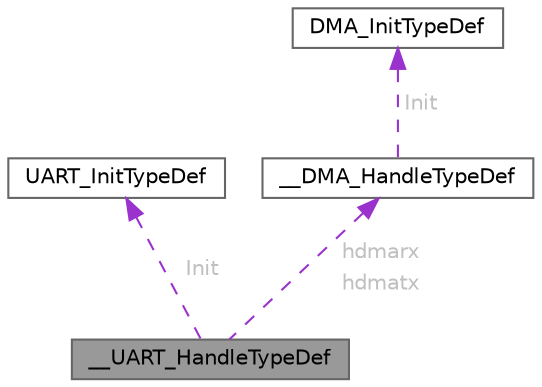 digraph "__UART_HandleTypeDef"
{
 // INTERACTIVE_SVG=YES
 // LATEX_PDF_SIZE
  bgcolor="transparent";
  edge [fontname=Helvetica,fontsize=10,labelfontname=Helvetica,labelfontsize=10];
  node [fontname=Helvetica,fontsize=10,shape=box,height=0.2,width=0.4];
  Node1 [id="Node000001",label="__UART_HandleTypeDef",height=0.2,width=0.4,color="gray40", fillcolor="grey60", style="filled", fontcolor="black",tooltip="UART handle Structure definition."];
  Node2 -> Node1 [id="edge1_Node000001_Node000002",dir="back",color="darkorchid3",style="dashed",tooltip=" ",label=<<TABLE CELLBORDER="0" BORDER="0"><TR><TD VALIGN="top" ALIGN="LEFT" CELLPADDING="1" CELLSPACING="0">Init</TD></TR>
</TABLE>> ,fontcolor="grey" ];
  Node2 [id="Node000002",label="UART_InitTypeDef",height=0.2,width=0.4,color="gray40", fillcolor="white", style="filled",URL="$struct_u_a_r_t___init_type_def.html",tooltip="UART Init Structure definition."];
  Node3 -> Node1 [id="edge2_Node000001_Node000003",dir="back",color="darkorchid3",style="dashed",tooltip=" ",label=<<TABLE CELLBORDER="0" BORDER="0"><TR><TD VALIGN="top" ALIGN="LEFT" CELLPADDING="1" CELLSPACING="0">hdmarx</TD></TR>
<TR><TD VALIGN="top" ALIGN="LEFT" CELLPADDING="1" CELLSPACING="0">hdmatx</TD></TR>
</TABLE>> ,fontcolor="grey" ];
  Node3 [id="Node000003",label="__DMA_HandleTypeDef",height=0.2,width=0.4,color="gray40", fillcolor="white", style="filled",URL="$struct_____d_m_a___handle_type_def.html",tooltip="DMA handle Structure definition."];
  Node4 -> Node3 [id="edge3_Node000003_Node000004",dir="back",color="darkorchid3",style="dashed",tooltip=" ",label=<<TABLE CELLBORDER="0" BORDER="0"><TR><TD VALIGN="top" ALIGN="LEFT" CELLPADDING="1" CELLSPACING="0">Init</TD></TR>
</TABLE>> ,fontcolor="grey" ];
  Node4 [id="Node000004",label="DMA_InitTypeDef",height=0.2,width=0.4,color="gray40", fillcolor="white", style="filled",URL="$struct_d_m_a___init_type_def.html",tooltip="DMA Configuration Structure definition."];
}
